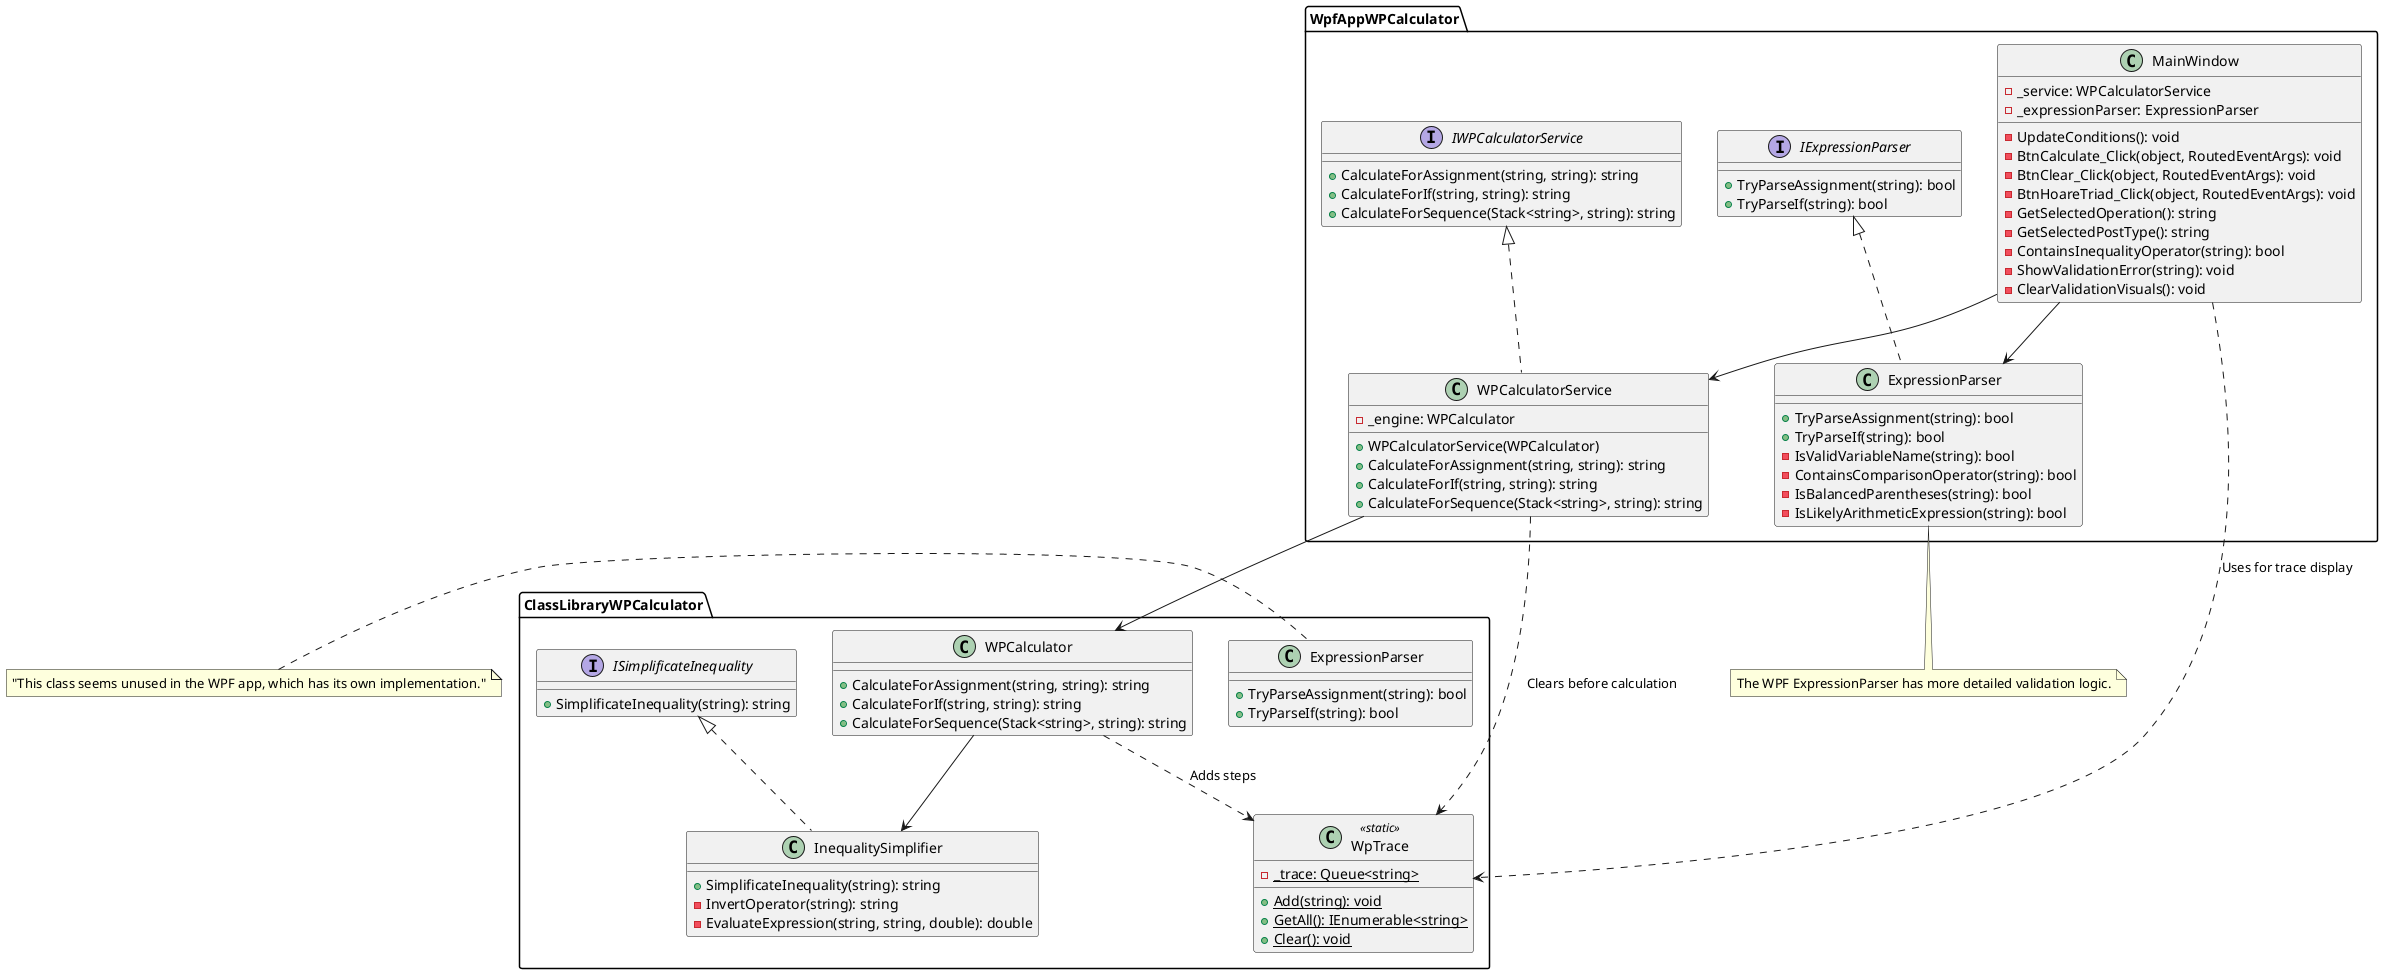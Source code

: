 @startuml
' Created by Kilo Code

' Base Class Library
package "ClassLibraryWPCalculator" {
    class WPCalculator {
        + CalculateForAssignment(string, string): string
        + CalculateForIf(string, string): string
        + CalculateForSequence(Stack<string>, string): string
    }

    class ExpressionParser {
        + TryParseAssignment(string): bool
        + TryParseIf(string): bool
    }

    interface ISimplificateInequality {
        + SimplificateInequality(string): string
    }

    class InequalitySimplifier implements ISimplificateInequality {
        + SimplificateInequality(string): string
        - InvertOperator(string): string
        - EvaluateExpression(string, string, double): double
    }

    class WpTrace <<static>> {
        - {static} _trace: Queue<string>
        + {static} Add(string): void
        + {static} GetAll(): IEnumerable<string>
        + {static} Clear(): void
    }
}

' WPF Application
package "WpfAppWPCalculator" {
    class MainWindow {
        - _service: WPCalculatorService
        - _expressionParser: ExpressionParser
        - UpdateConditions(): void
        - BtnCalculate_Click(object, RoutedEventArgs): void
        - BtnClear_Click(object, RoutedEventArgs): void
        - BtnHoareTriad_Click(object, RoutedEventArgs): void
        - GetSelectedOperation(): string
        - GetSelectedPostType(): string
        - ContainsInequalityOperator(string): bool
        - ShowValidationError(string): void
        - ClearValidationVisuals(): void
    }

    interface IWPCalculatorService {
        + CalculateForAssignment(string, string): string
        + CalculateForIf(string, string): string
        + CalculateForSequence(Stack<string>, string): string
    }

    class WPCalculatorService implements IWPCalculatorService {
        - _engine: WPCalculator
        + WPCalculatorService(WPCalculator)
        + CalculateForAssignment(string, string): string
        + CalculateForIf(string, string): string
        + CalculateForSequence(Stack<string>, string): string
    }

    interface IExpressionParser {
        + TryParseAssignment(string): bool
        + TryParseIf(string): bool
    }

    class "ExpressionParser" as WpfExpressionParser implements IExpressionParser {
        + TryParseAssignment(string): bool
        + TryParseIf(string): bool
        - IsValidVariableName(string): bool
        - ContainsComparisonOperator(string): bool
        - IsBalancedParentheses(string): bool
        - IsLikelyArithmeticExpression(string): bool
    }
}

' Relationships
MainWindow --> WPCalculatorService
MainWindow --> WpfExpressionParser
MainWindow ..> WpTrace : Uses for trace display

WPCalculatorService --> WPCalculator
WPCalculatorService ..> WpTrace : Clears before calculation

WPCalculator --> InequalitySimplifier
WPCalculator ..> WpTrace : Adds steps

note left of ClassLibraryWPCalculator.ExpressionParser: "This class seems unused in the WPF app, which has its own implementation."
note "The WPF ExpressionParser has more detailed validation logic." as N1
WpfExpressionParser .. N1

@enduml